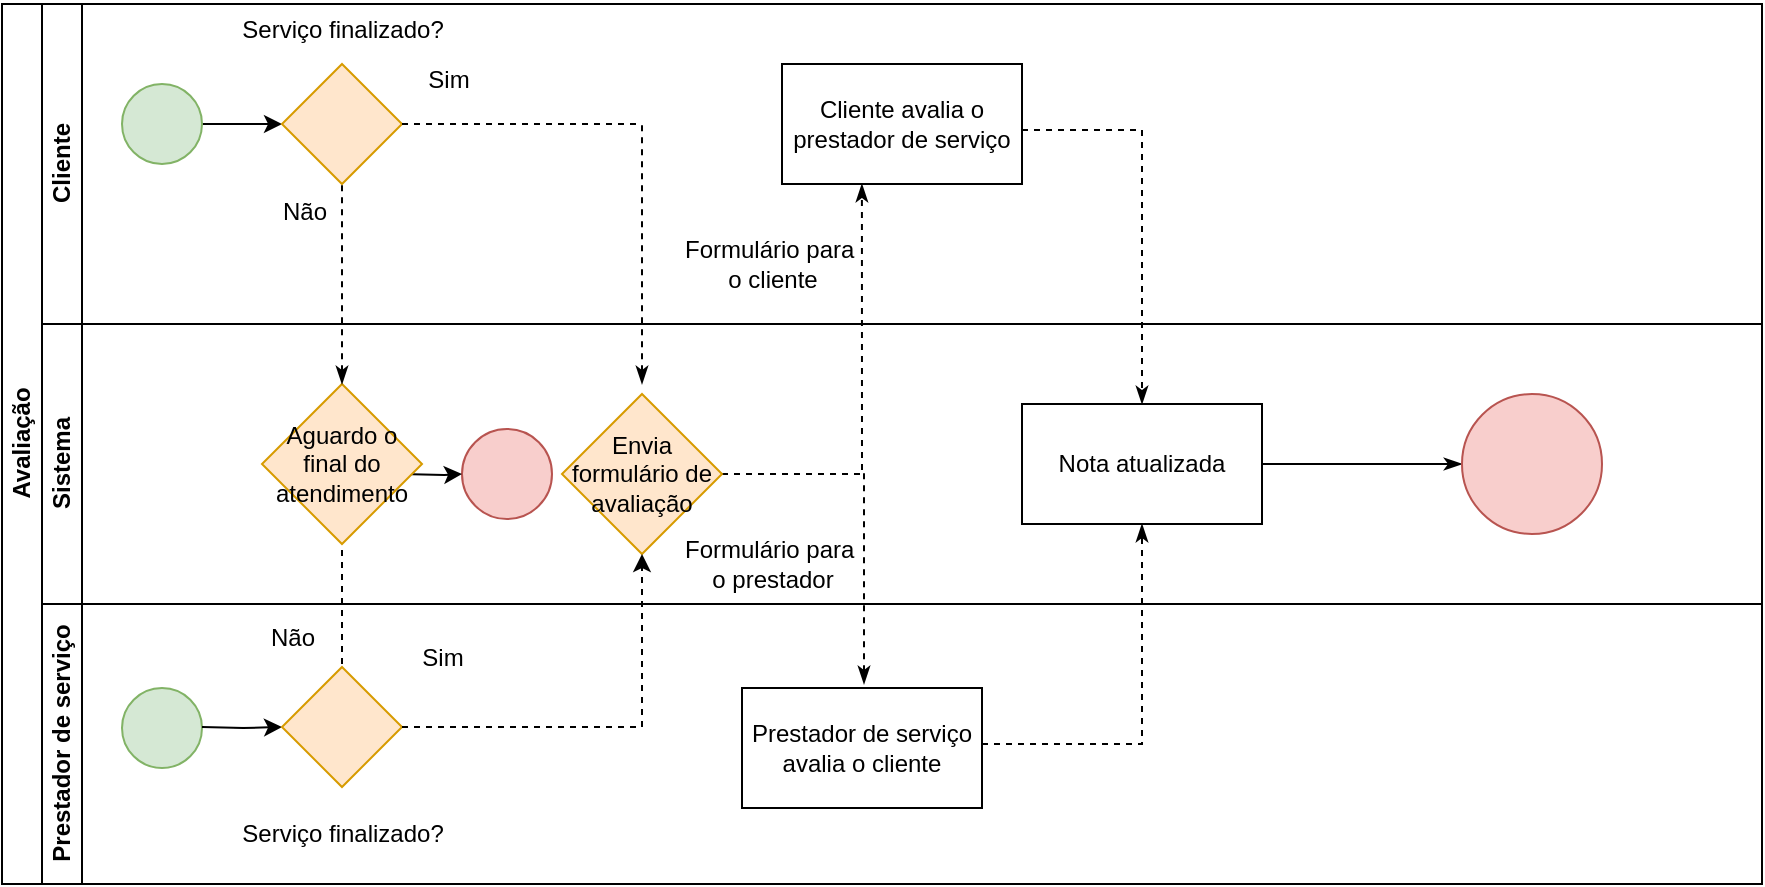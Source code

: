 <mxfile version="24.0.2" type="github">
  <diagram id="prtHgNgQTEPvFCAcTncT" name="Page-1">
    <mxGraphModel dx="1434" dy="782" grid="1" gridSize="10" guides="1" tooltips="1" connect="1" arrows="1" fold="1" page="1" pageScale="1" pageWidth="600" pageHeight="700" math="0" shadow="0">
      <root>
        <mxCell id="0" />
        <mxCell id="1" parent="0" />
        <mxCell id="dNxyNK7c78bLwvsdeMH5-19" value="Avaliação" style="swimlane;html=1;childLayout=stackLayout;resizeParent=1;resizeParentMax=0;horizontal=0;startSize=20;horizontalStack=0;" parent="1" vertex="1">
          <mxGeometry x="120" y="120" width="880" height="440" as="geometry" />
        </mxCell>
        <mxCell id="dNxyNK7c78bLwvsdeMH5-20" value="Cliente" style="swimlane;html=1;startSize=20;horizontal=0;" parent="dNxyNK7c78bLwvsdeMH5-19" vertex="1">
          <mxGeometry x="20" width="860" height="160" as="geometry" />
        </mxCell>
        <mxCell id="dNxyNK7c78bLwvsdeMH5-25" value="" style="edgeStyle=orthogonalEdgeStyle;rounded=0;orthogonalLoop=1;jettySize=auto;html=1;" parent="dNxyNK7c78bLwvsdeMH5-20" source="dNxyNK7c78bLwvsdeMH5-23" edge="1">
          <mxGeometry relative="1" as="geometry">
            <mxPoint x="120" y="60" as="targetPoint" />
          </mxGeometry>
        </mxCell>
        <mxCell id="dNxyNK7c78bLwvsdeMH5-23" value="" style="ellipse;whiteSpace=wrap;html=1;fillColor=#d5e8d4;strokeColor=#82b366;" parent="dNxyNK7c78bLwvsdeMH5-20" vertex="1">
          <mxGeometry x="40" y="40" width="40" height="40" as="geometry" />
        </mxCell>
        <mxCell id="ehJHQWUn2DoETc1FjZwP-3" value="" style="rhombus;whiteSpace=wrap;html=1;fillColor=#ffe6cc;strokeColor=#d79b00;" parent="dNxyNK7c78bLwvsdeMH5-20" vertex="1">
          <mxGeometry x="120" y="30" width="60" height="60" as="geometry" />
        </mxCell>
        <mxCell id="ehJHQWUn2DoETc1FjZwP-5" value="" style="endArrow=none;dashed=1;html=1;rounded=0;" parent="dNxyNK7c78bLwvsdeMH5-20" edge="1">
          <mxGeometry width="50" height="50" relative="1" as="geometry">
            <mxPoint x="180" y="60" as="sourcePoint" />
            <mxPoint x="300" y="60" as="targetPoint" />
          </mxGeometry>
        </mxCell>
        <mxCell id="ehJHQWUn2DoETc1FjZwP-9" value="Sim" style="text;html=1;align=center;verticalAlign=middle;resizable=0;points=[];autosize=1;strokeColor=none;fillColor=none;" parent="dNxyNK7c78bLwvsdeMH5-20" vertex="1">
          <mxGeometry x="183" y="23" width="40" height="30" as="geometry" />
        </mxCell>
        <mxCell id="ehJHQWUn2DoETc1FjZwP-15" value="Cliente avalia o prestador de serviço" style="rounded=0;whiteSpace=wrap;html=1;" parent="dNxyNK7c78bLwvsdeMH5-20" vertex="1">
          <mxGeometry x="370" y="30" width="120" height="60" as="geometry" />
        </mxCell>
        <mxCell id="ehJHQWUn2DoETc1FjZwP-17" value="" style="endArrow=none;dashed=1;html=1;rounded=0;startArrow=classicThin;startFill=1;" parent="dNxyNK7c78bLwvsdeMH5-20" edge="1">
          <mxGeometry width="50" height="50" relative="1" as="geometry">
            <mxPoint x="300" y="190" as="sourcePoint" />
            <mxPoint x="300" y="60" as="targetPoint" />
          </mxGeometry>
        </mxCell>
        <mxCell id="ehJHQWUn2DoETc1FjZwP-23" value="" style="endArrow=classicThin;dashed=1;html=1;rounded=0;startArrow=none;startFill=0;endFill=1;entryX=0.5;entryY=0;entryDx=0;entryDy=0;" parent="dNxyNK7c78bLwvsdeMH5-20" edge="1" target="ehJHQWUn2DoETc1FjZwP-24">
          <mxGeometry width="50" height="50" relative="1" as="geometry">
            <mxPoint x="490" y="63" as="sourcePoint" />
            <mxPoint x="550" y="210" as="targetPoint" />
            <Array as="points">
              <mxPoint x="550" y="63" />
            </Array>
          </mxGeometry>
        </mxCell>
        <mxCell id="ehJHQWUn2DoETc1FjZwP-41" value="Formulário para&amp;nbsp;&lt;div&gt;o cliente&lt;/div&gt;" style="text;html=1;align=center;verticalAlign=middle;resizable=0;points=[];autosize=1;strokeColor=none;fillColor=none;" parent="dNxyNK7c78bLwvsdeMH5-20" vertex="1">
          <mxGeometry x="310" y="110" width="110" height="40" as="geometry" />
        </mxCell>
        <mxCell id="dNxyNK7c78bLwvsdeMH5-21" value="Sistema" style="swimlane;html=1;startSize=20;horizontal=0;" parent="dNxyNK7c78bLwvsdeMH5-19" vertex="1">
          <mxGeometry x="20" y="160" width="860" height="140" as="geometry" />
        </mxCell>
        <mxCell id="ehJHQWUn2DoETc1FjZwP-22" value="" style="endArrow=classicThin;dashed=1;html=1;rounded=0;entryX=0.333;entryY=1;entryDx=0;entryDy=0;entryPerimeter=0;startArrow=none;startFill=0;endFill=1;" parent="dNxyNK7c78bLwvsdeMH5-21" target="ehJHQWUn2DoETc1FjZwP-15" edge="1">
          <mxGeometry width="50" height="50" relative="1" as="geometry">
            <mxPoint x="340" y="75" as="sourcePoint" />
            <mxPoint x="410" y="-65" as="targetPoint" />
            <Array as="points">
              <mxPoint x="410" y="75" />
            </Array>
          </mxGeometry>
        </mxCell>
        <mxCell id="ehJHQWUn2DoETc1FjZwP-24" value="Nota atualizada" style="rounded=0;whiteSpace=wrap;html=1;" parent="dNxyNK7c78bLwvsdeMH5-21" vertex="1">
          <mxGeometry x="490" y="40" width="120" height="60" as="geometry" />
        </mxCell>
        <mxCell id="ehJHQWUn2DoETc1FjZwP-25" value="" style="endArrow=classicThin;html=1;rounded=0;startArrow=none;startFill=0;endFill=1;" parent="dNxyNK7c78bLwvsdeMH5-21" edge="1">
          <mxGeometry width="50" height="50" relative="1" as="geometry">
            <mxPoint x="610" y="70" as="sourcePoint" />
            <mxPoint x="710" y="70" as="targetPoint" />
          </mxGeometry>
        </mxCell>
        <mxCell id="ehJHQWUn2DoETc1FjZwP-26" value="" style="ellipse;whiteSpace=wrap;html=1;aspect=fixed;fillColor=#f8cecc;strokeColor=#b85450;" parent="dNxyNK7c78bLwvsdeMH5-21" vertex="1">
          <mxGeometry x="710" y="35" width="70" height="70" as="geometry" />
        </mxCell>
        <mxCell id="ehJHQWUn2DoETc1FjZwP-40" value="Envia formulário de avaliação" style="rhombus;whiteSpace=wrap;html=1;fillColor=#ffe6cc;strokeColor=#d79b00;" parent="dNxyNK7c78bLwvsdeMH5-21" vertex="1">
          <mxGeometry x="260" y="35" width="80" height="80" as="geometry" />
        </mxCell>
        <mxCell id="ehJHQWUn2DoETc1FjZwP-43" value="" style="endArrow=none;dashed=1;html=1;rounded=0;endFill=0;startArrow=classicThin;startFill=1;" parent="dNxyNK7c78bLwvsdeMH5-21" edge="1">
          <mxGeometry width="50" height="50" relative="1" as="geometry">
            <mxPoint x="411" y="180" as="sourcePoint" />
            <mxPoint x="411" y="74" as="targetPoint" />
          </mxGeometry>
        </mxCell>
        <mxCell id="ehJHQWUn2DoETc1FjZwP-47" value="Formulário para&amp;nbsp;&lt;div&gt;o prestador&lt;/div&gt;" style="text;html=1;align=center;verticalAlign=middle;resizable=0;points=[];autosize=1;strokeColor=none;fillColor=none;" parent="dNxyNK7c78bLwvsdeMH5-21" vertex="1">
          <mxGeometry x="310" y="100" width="110" height="40" as="geometry" />
        </mxCell>
        <mxCell id="JlIleffEJivtEUEK7PpD-2" value="" style="ellipse;whiteSpace=wrap;html=1;aspect=fixed;fillColor=#f8cecc;strokeColor=#b85450;" parent="dNxyNK7c78bLwvsdeMH5-21" vertex="1">
          <mxGeometry x="210" y="52.5" width="45" height="45" as="geometry" />
        </mxCell>
        <mxCell id="JlIleffEJivtEUEK7PpD-1" style="edgeStyle=orthogonalEdgeStyle;rounded=0;orthogonalLoop=1;jettySize=auto;html=1;exitX=1;exitY=0.5;exitDx=0;exitDy=0;" parent="dNxyNK7c78bLwvsdeMH5-21" target="JlIleffEJivtEUEK7PpD-2" edge="1">
          <mxGeometry relative="1" as="geometry">
            <mxPoint x="210" y="75" as="targetPoint" />
            <mxPoint x="180" y="75" as="sourcePoint" />
          </mxGeometry>
        </mxCell>
        <mxCell id="JlIleffEJivtEUEK7PpD-4" value="Aguardo o final do atendimento" style="rhombus;whiteSpace=wrap;html=1;fillColor=#ffe6cc;strokeColor=#d79b00;" parent="dNxyNK7c78bLwvsdeMH5-21" vertex="1">
          <mxGeometry x="110" y="30" width="80" height="80" as="geometry" />
        </mxCell>
        <mxCell id="dNxyNK7c78bLwvsdeMH5-22" value="Prestador de serviço" style="swimlane;html=1;startSize=20;horizontal=0;" parent="dNxyNK7c78bLwvsdeMH5-19" vertex="1">
          <mxGeometry x="20" y="300" width="860" height="140" as="geometry" />
        </mxCell>
        <mxCell id="ehJHQWUn2DoETc1FjZwP-29" value="" style="ellipse;whiteSpace=wrap;html=1;fillColor=#d5e8d4;strokeColor=#82b366;" parent="dNxyNK7c78bLwvsdeMH5-22" vertex="1">
          <mxGeometry x="40" y="42" width="40" height="40" as="geometry" />
        </mxCell>
        <mxCell id="ehJHQWUn2DoETc1FjZwP-30" value="" style="edgeStyle=orthogonalEdgeStyle;rounded=0;orthogonalLoop=1;jettySize=auto;html=1;" parent="dNxyNK7c78bLwvsdeMH5-22" edge="1">
          <mxGeometry relative="1" as="geometry">
            <mxPoint x="80" y="61.5" as="sourcePoint" />
            <mxPoint x="120" y="61.5" as="targetPoint" />
          </mxGeometry>
        </mxCell>
        <mxCell id="ehJHQWUn2DoETc1FjZwP-31" value="" style="rhombus;whiteSpace=wrap;html=1;fillColor=#ffe6cc;strokeColor=#d79b00;" parent="dNxyNK7c78bLwvsdeMH5-22" vertex="1">
          <mxGeometry x="120" y="31.5" width="60" height="60" as="geometry" />
        </mxCell>
        <mxCell id="ehJHQWUn2DoETc1FjZwP-32" value="Sim" style="text;html=1;align=center;verticalAlign=middle;resizable=0;points=[];autosize=1;strokeColor=none;fillColor=none;" parent="dNxyNK7c78bLwvsdeMH5-22" vertex="1">
          <mxGeometry x="180" y="12" width="40" height="30" as="geometry" />
        </mxCell>
        <mxCell id="ehJHQWUn2DoETc1FjZwP-33" value="Serviço finalizado?" style="text;html=1;align=center;verticalAlign=middle;resizable=0;points=[];autosize=1;strokeColor=none;fillColor=none;" parent="dNxyNK7c78bLwvsdeMH5-22" vertex="1">
          <mxGeometry x="90" y="100" width="120" height="30" as="geometry" />
        </mxCell>
        <mxCell id="ehJHQWUn2DoETc1FjZwP-34" value="Não" style="text;html=1;align=center;verticalAlign=middle;resizable=0;points=[];autosize=1;strokeColor=none;fillColor=none;" parent="dNxyNK7c78bLwvsdeMH5-22" vertex="1">
          <mxGeometry x="100" y="1.5" width="50" height="30" as="geometry" />
        </mxCell>
        <mxCell id="ehJHQWUn2DoETc1FjZwP-35" value="" style="endArrow=none;dashed=1;html=1;rounded=0;" parent="dNxyNK7c78bLwvsdeMH5-22" edge="1">
          <mxGeometry width="50" height="50" relative="1" as="geometry">
            <mxPoint x="150" y="30" as="sourcePoint" />
            <mxPoint x="150" y="-30" as="targetPoint" />
          </mxGeometry>
        </mxCell>
        <mxCell id="ehJHQWUn2DoETc1FjZwP-45" value="Prestador de serviço avalia o cliente" style="rounded=0;whiteSpace=wrap;html=1;" parent="dNxyNK7c78bLwvsdeMH5-22" vertex="1">
          <mxGeometry x="350" y="42" width="120" height="60" as="geometry" />
        </mxCell>
        <mxCell id="ehJHQWUn2DoETc1FjZwP-46" value="" style="endArrow=classicThin;dashed=1;html=1;rounded=0;entryX=0.5;entryY=1;entryDx=0;entryDy=0;startArrow=none;startFill=0;endFill=1;" parent="dNxyNK7c78bLwvsdeMH5-22" target="ehJHQWUn2DoETc1FjZwP-24" edge="1">
          <mxGeometry width="50" height="50" relative="1" as="geometry">
            <mxPoint x="470" y="70" as="sourcePoint" />
            <mxPoint x="520" y="20" as="targetPoint" />
            <Array as="points">
              <mxPoint x="550" y="70" />
            </Array>
          </mxGeometry>
        </mxCell>
        <mxCell id="Pm4cYTSpZwBCsrkmHSwo-3" style="edgeStyle=orthogonalEdgeStyle;rounded=0;orthogonalLoop=1;jettySize=auto;html=1;exitX=1;exitY=0.5;exitDx=0;exitDy=0;entryX=0.5;entryY=1;entryDx=0;entryDy=0;dashed=1;" edge="1" parent="dNxyNK7c78bLwvsdeMH5-19" source="ehJHQWUn2DoETc1FjZwP-31" target="ehJHQWUn2DoETc1FjZwP-40">
          <mxGeometry relative="1" as="geometry">
            <mxPoint x="320" y="362" as="targetPoint" />
          </mxGeometry>
        </mxCell>
        <mxCell id="ehJHQWUn2DoETc1FjZwP-12" value="Serviço finalizado?" style="text;html=1;align=center;verticalAlign=middle;resizable=0;points=[];autosize=1;strokeColor=none;fillColor=none;" parent="1" vertex="1">
          <mxGeometry x="230" y="118" width="120" height="30" as="geometry" />
        </mxCell>
        <mxCell id="ehJHQWUn2DoETc1FjZwP-21" value="Não" style="text;html=1;align=center;verticalAlign=middle;resizable=0;points=[];autosize=1;strokeColor=none;fillColor=none;" parent="1" vertex="1">
          <mxGeometry x="246" y="209" width="50" height="30" as="geometry" />
        </mxCell>
        <mxCell id="ehJHQWUn2DoETc1FjZwP-16" value="" style="endArrow=none;dashed=1;html=1;rounded=0;entryX=0.88;entryY=0.033;entryDx=0;entryDy=0;entryPerimeter=0;startArrow=classicThin;startFill=1;exitX=0.5;exitY=0;exitDx=0;exitDy=0;" parent="1" target="ehJHQWUn2DoETc1FjZwP-21" edge="1" source="JlIleffEJivtEUEK7PpD-4">
          <mxGeometry width="50" height="50" relative="1" as="geometry">
            <mxPoint x="288" y="320" as="sourcePoint" />
            <mxPoint x="288" y="200" as="targetPoint" />
          </mxGeometry>
        </mxCell>
      </root>
    </mxGraphModel>
  </diagram>
</mxfile>
